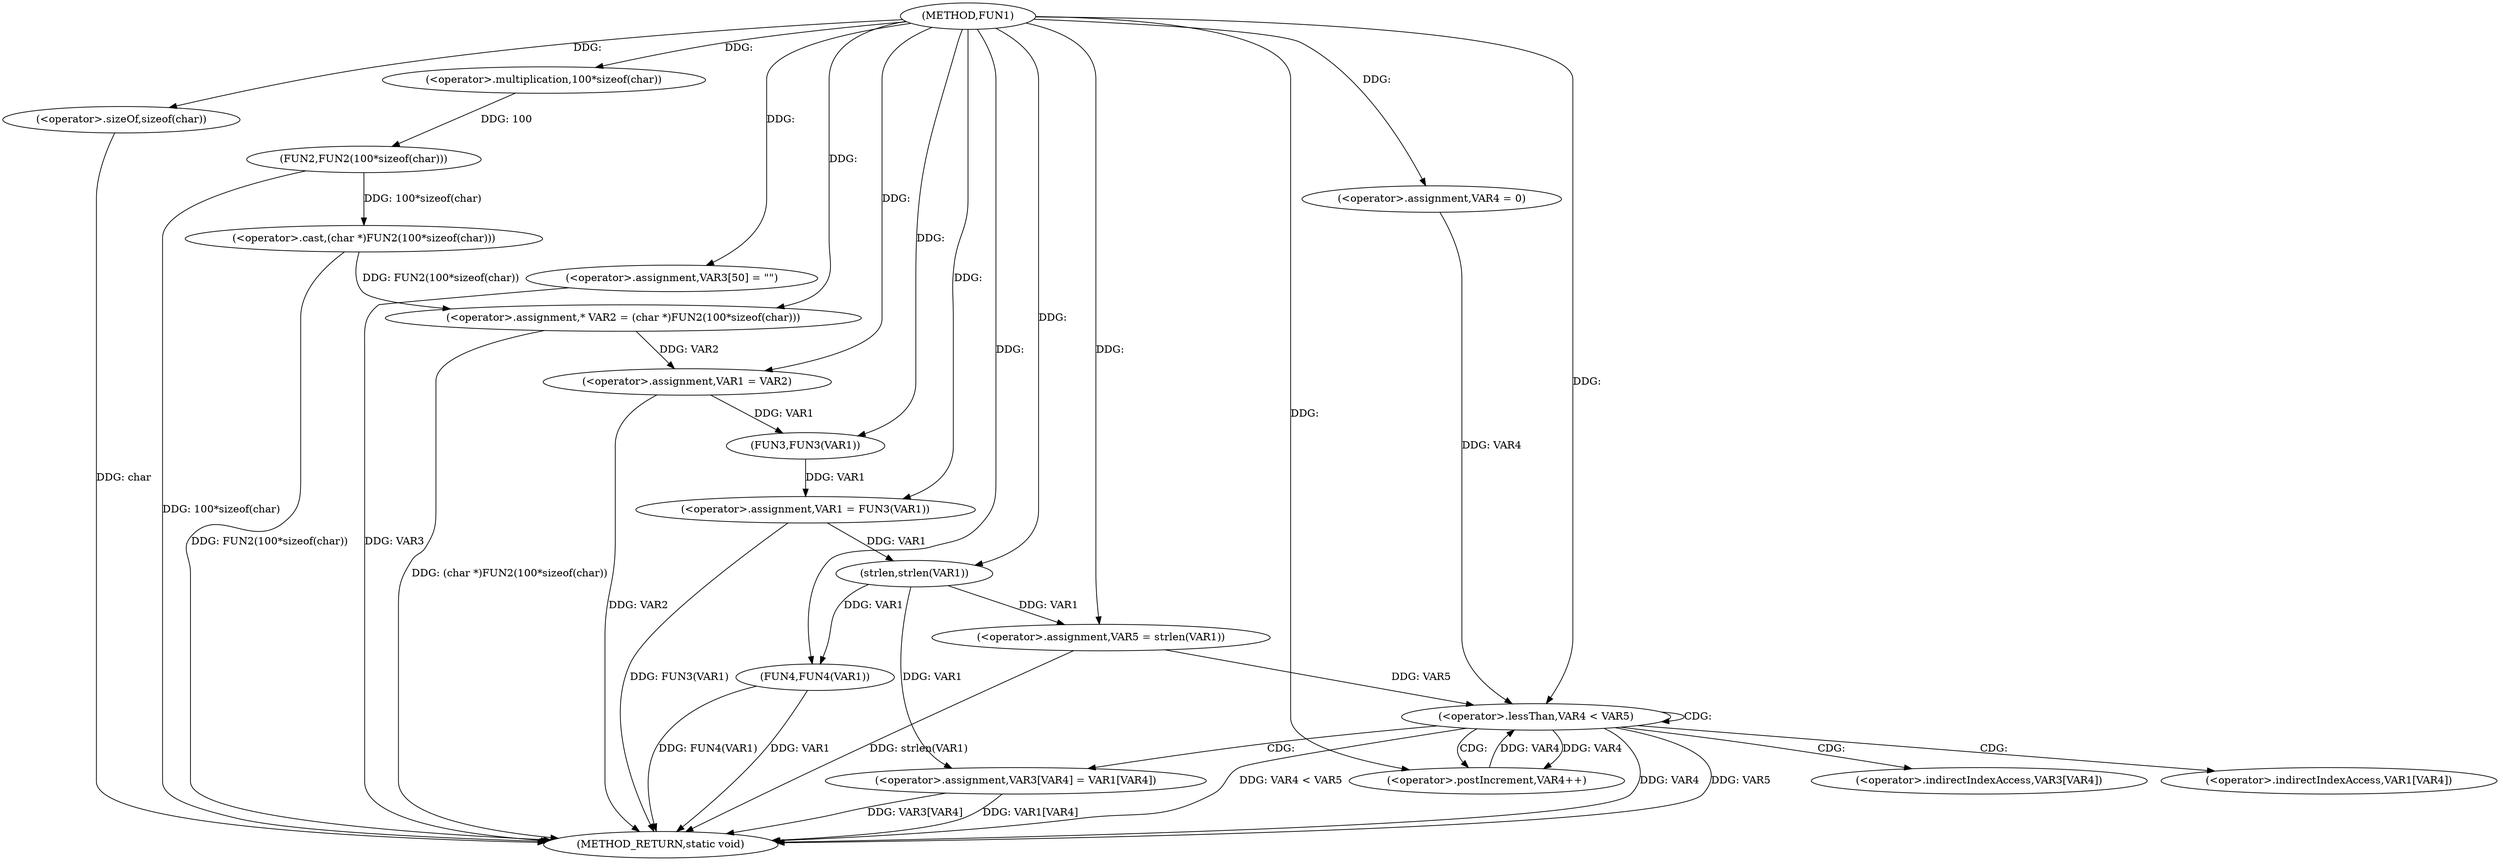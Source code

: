 digraph FUN1 {  
"1000100" [label = "(METHOD,FUN1)" ]
"1000150" [label = "(METHOD_RETURN,static void)" ]
"1000104" [label = "(<operator>.assignment,* VAR2 = (char *)FUN2(100*sizeof(char)))" ]
"1000106" [label = "(<operator>.cast,(char *)FUN2(100*sizeof(char)))" ]
"1000108" [label = "(FUN2,FUN2(100*sizeof(char)))" ]
"1000109" [label = "(<operator>.multiplication,100*sizeof(char))" ]
"1000111" [label = "(<operator>.sizeOf,sizeof(char))" ]
"1000113" [label = "(<operator>.assignment,VAR1 = VAR2)" ]
"1000116" [label = "(<operator>.assignment,VAR1 = FUN3(VAR1))" ]
"1000118" [label = "(FUN3,FUN3(VAR1))" ]
"1000122" [label = "(<operator>.assignment,VAR3[50] = \"\")" ]
"1000127" [label = "(<operator>.assignment,VAR5 = strlen(VAR1))" ]
"1000129" [label = "(strlen,strlen(VAR1))" ]
"1000132" [label = "(<operator>.assignment,VAR4 = 0)" ]
"1000135" [label = "(<operator>.lessThan,VAR4 < VAR5)" ]
"1000138" [label = "(<operator>.postIncrement,VAR4++)" ]
"1000141" [label = "(<operator>.assignment,VAR3[VAR4] = VAR1[VAR4])" ]
"1000148" [label = "(FUN4,FUN4(VAR1))" ]
"1000142" [label = "(<operator>.indirectIndexAccess,VAR3[VAR4])" ]
"1000145" [label = "(<operator>.indirectIndexAccess,VAR1[VAR4])" ]
  "1000141" -> "1000150"  [ label = "DDG: VAR3[VAR4]"] 
  "1000106" -> "1000150"  [ label = "DDG: FUN2(100*sizeof(char))"] 
  "1000127" -> "1000150"  [ label = "DDG: strlen(VAR1)"] 
  "1000113" -> "1000150"  [ label = "DDG: VAR2"] 
  "1000116" -> "1000150"  [ label = "DDG: FUN3(VAR1)"] 
  "1000111" -> "1000150"  [ label = "DDG: char"] 
  "1000122" -> "1000150"  [ label = "DDG: VAR3"] 
  "1000148" -> "1000150"  [ label = "DDG: VAR1"] 
  "1000148" -> "1000150"  [ label = "DDG: FUN4(VAR1)"] 
  "1000135" -> "1000150"  [ label = "DDG: VAR4 < VAR5"] 
  "1000135" -> "1000150"  [ label = "DDG: VAR4"] 
  "1000141" -> "1000150"  [ label = "DDG: VAR1[VAR4]"] 
  "1000135" -> "1000150"  [ label = "DDG: VAR5"] 
  "1000104" -> "1000150"  [ label = "DDG: (char *)FUN2(100*sizeof(char))"] 
  "1000108" -> "1000150"  [ label = "DDG: 100*sizeof(char)"] 
  "1000106" -> "1000104"  [ label = "DDG: FUN2(100*sizeof(char))"] 
  "1000100" -> "1000104"  [ label = "DDG: "] 
  "1000108" -> "1000106"  [ label = "DDG: 100*sizeof(char)"] 
  "1000109" -> "1000108"  [ label = "DDG: 100"] 
  "1000100" -> "1000109"  [ label = "DDG: "] 
  "1000100" -> "1000111"  [ label = "DDG: "] 
  "1000104" -> "1000113"  [ label = "DDG: VAR2"] 
  "1000100" -> "1000113"  [ label = "DDG: "] 
  "1000118" -> "1000116"  [ label = "DDG: VAR1"] 
  "1000100" -> "1000116"  [ label = "DDG: "] 
  "1000113" -> "1000118"  [ label = "DDG: VAR1"] 
  "1000100" -> "1000118"  [ label = "DDG: "] 
  "1000100" -> "1000122"  [ label = "DDG: "] 
  "1000129" -> "1000127"  [ label = "DDG: VAR1"] 
  "1000100" -> "1000127"  [ label = "DDG: "] 
  "1000116" -> "1000129"  [ label = "DDG: VAR1"] 
  "1000100" -> "1000129"  [ label = "DDG: "] 
  "1000100" -> "1000132"  [ label = "DDG: "] 
  "1000138" -> "1000135"  [ label = "DDG: VAR4"] 
  "1000132" -> "1000135"  [ label = "DDG: VAR4"] 
  "1000100" -> "1000135"  [ label = "DDG: "] 
  "1000127" -> "1000135"  [ label = "DDG: VAR5"] 
  "1000135" -> "1000138"  [ label = "DDG: VAR4"] 
  "1000100" -> "1000138"  [ label = "DDG: "] 
  "1000129" -> "1000141"  [ label = "DDG: VAR1"] 
  "1000129" -> "1000148"  [ label = "DDG: VAR1"] 
  "1000100" -> "1000148"  [ label = "DDG: "] 
  "1000135" -> "1000142"  [ label = "CDG: "] 
  "1000135" -> "1000141"  [ label = "CDG: "] 
  "1000135" -> "1000145"  [ label = "CDG: "] 
  "1000135" -> "1000135"  [ label = "CDG: "] 
  "1000135" -> "1000138"  [ label = "CDG: "] 
}
